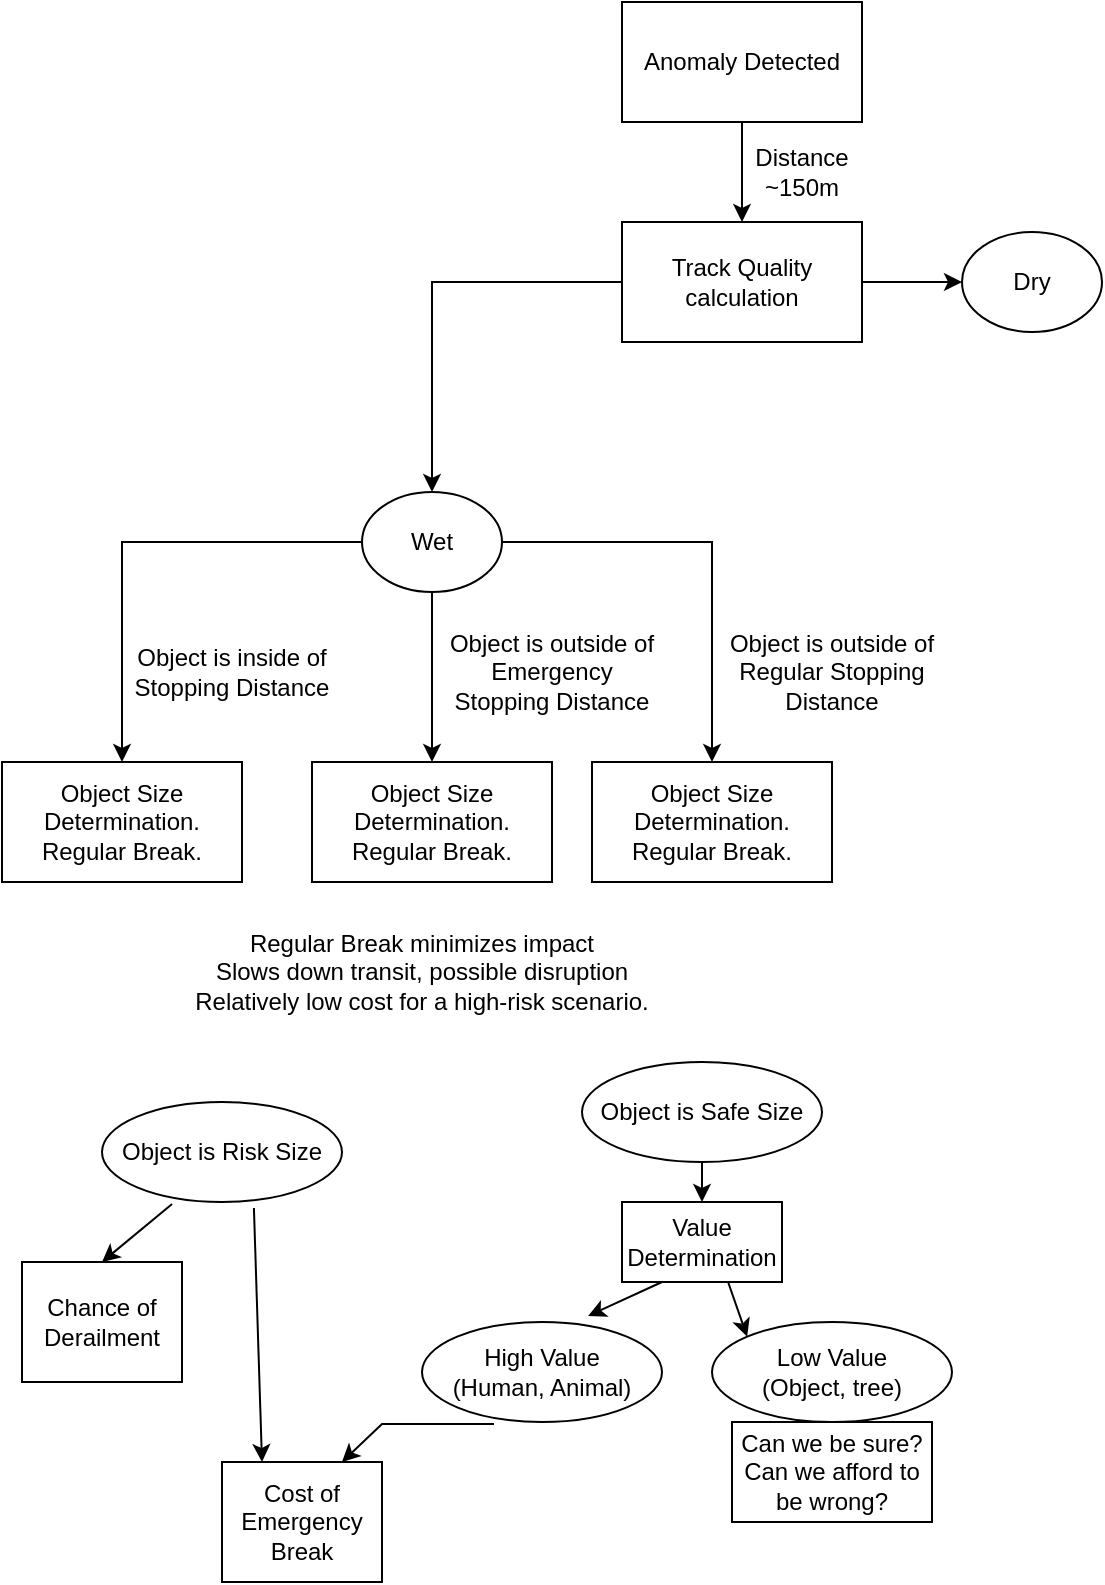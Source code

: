 <mxfile version="21.3.6" type="github">
  <diagram name="Page-1" id="weR-XBLOCwuugeU20dnk">
    <mxGraphModel dx="714" dy="826" grid="1" gridSize="10" guides="1" tooltips="1" connect="1" arrows="1" fold="1" page="1" pageScale="1" pageWidth="850" pageHeight="1100" math="0" shadow="0">
      <root>
        <mxCell id="0" />
        <mxCell id="1" parent="0" />
        <mxCell id="2tfWe79shf1_s9E_tDBz-3" value="" style="edgeStyle=orthogonalEdgeStyle;rounded=0;orthogonalLoop=1;jettySize=auto;html=1;" edge="1" parent="1" source="2tfWe79shf1_s9E_tDBz-1" target="2tfWe79shf1_s9E_tDBz-2">
          <mxGeometry relative="1" as="geometry" />
        </mxCell>
        <mxCell id="2tfWe79shf1_s9E_tDBz-1" value="Anomaly Detected" style="rounded=0;whiteSpace=wrap;html=1;" vertex="1" parent="1">
          <mxGeometry x="320" y="50" width="120" height="60" as="geometry" />
        </mxCell>
        <mxCell id="2tfWe79shf1_s9E_tDBz-7" value="" style="edgeStyle=orthogonalEdgeStyle;rounded=0;orthogonalLoop=1;jettySize=auto;html=1;" edge="1" parent="1" source="2tfWe79shf1_s9E_tDBz-2" target="2tfWe79shf1_s9E_tDBz-5">
          <mxGeometry relative="1" as="geometry" />
        </mxCell>
        <mxCell id="2tfWe79shf1_s9E_tDBz-8" value="" style="edgeStyle=orthogonalEdgeStyle;rounded=0;orthogonalLoop=1;jettySize=auto;html=1;" edge="1" parent="1" source="2tfWe79shf1_s9E_tDBz-2" target="2tfWe79shf1_s9E_tDBz-6">
          <mxGeometry relative="1" as="geometry" />
        </mxCell>
        <mxCell id="2tfWe79shf1_s9E_tDBz-2" value="Track Quality calculation" style="rounded=0;whiteSpace=wrap;html=1;" vertex="1" parent="1">
          <mxGeometry x="320" y="160" width="120" height="60" as="geometry" />
        </mxCell>
        <mxCell id="2tfWe79shf1_s9E_tDBz-11" value="" style="edgeStyle=orthogonalEdgeStyle;rounded=0;orthogonalLoop=1;jettySize=auto;html=1;" edge="1" parent="1" source="2tfWe79shf1_s9E_tDBz-5" target="2tfWe79shf1_s9E_tDBz-10">
          <mxGeometry relative="1" as="geometry" />
        </mxCell>
        <mxCell id="2tfWe79shf1_s9E_tDBz-14" value="" style="edgeStyle=orthogonalEdgeStyle;rounded=0;orthogonalLoop=1;jettySize=auto;html=1;" edge="1" parent="1" source="2tfWe79shf1_s9E_tDBz-5" target="2tfWe79shf1_s9E_tDBz-13">
          <mxGeometry relative="1" as="geometry" />
        </mxCell>
        <mxCell id="2tfWe79shf1_s9E_tDBz-18" value="" style="edgeStyle=orthogonalEdgeStyle;rounded=0;orthogonalLoop=1;jettySize=auto;html=1;" edge="1" parent="1" source="2tfWe79shf1_s9E_tDBz-5" target="2tfWe79shf1_s9E_tDBz-17">
          <mxGeometry relative="1" as="geometry" />
        </mxCell>
        <mxCell id="2tfWe79shf1_s9E_tDBz-5" value="Wet" style="ellipse;whiteSpace=wrap;html=1;" vertex="1" parent="1">
          <mxGeometry x="190" y="295" width="70" height="50" as="geometry" />
        </mxCell>
        <mxCell id="2tfWe79shf1_s9E_tDBz-6" value="Dry" style="ellipse;whiteSpace=wrap;html=1;" vertex="1" parent="1">
          <mxGeometry x="490" y="165" width="70" height="50" as="geometry" />
        </mxCell>
        <mxCell id="2tfWe79shf1_s9E_tDBz-9" value="Distance ~150m" style="text;html=1;strokeColor=none;fillColor=none;align=center;verticalAlign=middle;whiteSpace=wrap;rounded=0;" vertex="1" parent="1">
          <mxGeometry x="380" y="120" width="60" height="30" as="geometry" />
        </mxCell>
        <mxCell id="2tfWe79shf1_s9E_tDBz-10" value="Object Size Determination. Regular Break." style="whiteSpace=wrap;html=1;" vertex="1" parent="1">
          <mxGeometry x="10" y="430" width="120" height="60" as="geometry" />
        </mxCell>
        <mxCell id="2tfWe79shf1_s9E_tDBz-12" value="Object is inside of Stopping Distance" style="text;html=1;strokeColor=none;fillColor=none;align=center;verticalAlign=middle;whiteSpace=wrap;rounded=0;" vertex="1" parent="1">
          <mxGeometry x="70" y="370" width="110" height="30" as="geometry" />
        </mxCell>
        <mxCell id="2tfWe79shf1_s9E_tDBz-13" value="Object Size Determination. Regular Break." style="whiteSpace=wrap;html=1;" vertex="1" parent="1">
          <mxGeometry x="165" y="430" width="120" height="60" as="geometry" />
        </mxCell>
        <mxCell id="2tfWe79shf1_s9E_tDBz-15" value="Object is outside of Emergency Stopping Distance" style="text;html=1;strokeColor=none;fillColor=none;align=center;verticalAlign=middle;whiteSpace=wrap;rounded=0;" vertex="1" parent="1">
          <mxGeometry x="230" y="370" width="110" height="30" as="geometry" />
        </mxCell>
        <mxCell id="2tfWe79shf1_s9E_tDBz-17" value="Object Size Determination. Regular Break." style="whiteSpace=wrap;html=1;" vertex="1" parent="1">
          <mxGeometry x="305" y="430" width="120" height="60" as="geometry" />
        </mxCell>
        <mxCell id="2tfWe79shf1_s9E_tDBz-19" value="Object is outside of Regular Stopping Distance" style="text;html=1;strokeColor=none;fillColor=none;align=center;verticalAlign=middle;whiteSpace=wrap;rounded=0;" vertex="1" parent="1">
          <mxGeometry x="370" y="370" width="110" height="30" as="geometry" />
        </mxCell>
        <mxCell id="2tfWe79shf1_s9E_tDBz-20" value="Regular Break minimizes impact&lt;br&gt;Slows down transit, possible disruption&lt;br&gt;Relatively low cost for a high-risk scenario." style="text;html=1;strokeColor=none;fillColor=none;align=center;verticalAlign=middle;whiteSpace=wrap;rounded=0;" vertex="1" parent="1">
          <mxGeometry x="10" y="490" width="420" height="90" as="geometry" />
        </mxCell>
        <mxCell id="2tfWe79shf1_s9E_tDBz-25" value="Chance of Derailment" style="rounded=0;whiteSpace=wrap;html=1;" vertex="1" parent="1">
          <mxGeometry x="20" y="680" width="80" height="60" as="geometry" />
        </mxCell>
        <mxCell id="2tfWe79shf1_s9E_tDBz-26" value="Cost of Emergency Break" style="rounded=0;whiteSpace=wrap;html=1;" vertex="1" parent="1">
          <mxGeometry x="120" y="780" width="80" height="60" as="geometry" />
        </mxCell>
        <mxCell id="2tfWe79shf1_s9E_tDBz-27" value="Value Determination" style="rounded=0;whiteSpace=wrap;html=1;" vertex="1" parent="1">
          <mxGeometry x="320" y="650" width="80" height="40" as="geometry" />
        </mxCell>
        <mxCell id="2tfWe79shf1_s9E_tDBz-28" value="Object is Risk Size" style="ellipse;whiteSpace=wrap;html=1;" vertex="1" parent="1">
          <mxGeometry x="60" y="600" width="120" height="50" as="geometry" />
        </mxCell>
        <mxCell id="2tfWe79shf1_s9E_tDBz-30" value="Object is Safe Size" style="ellipse;whiteSpace=wrap;html=1;" vertex="1" parent="1">
          <mxGeometry x="300" y="580" width="120" height="50" as="geometry" />
        </mxCell>
        <mxCell id="2tfWe79shf1_s9E_tDBz-31" value="High Value&lt;br&gt;(Human, Animal)" style="ellipse;whiteSpace=wrap;html=1;" vertex="1" parent="1">
          <mxGeometry x="220" y="710" width="120" height="50" as="geometry" />
        </mxCell>
        <mxCell id="2tfWe79shf1_s9E_tDBz-32" value="Low Value&lt;br&gt;(Object, tree)" style="ellipse;whiteSpace=wrap;html=1;" vertex="1" parent="1">
          <mxGeometry x="365" y="710" width="120" height="50" as="geometry" />
        </mxCell>
        <mxCell id="2tfWe79shf1_s9E_tDBz-33" value="Can we be sure?&lt;br&gt;Can we afford to be wrong?" style="rounded=0;whiteSpace=wrap;html=1;" vertex="1" parent="1">
          <mxGeometry x="375" y="760" width="100" height="50" as="geometry" />
        </mxCell>
        <mxCell id="2tfWe79shf1_s9E_tDBz-35" value="" style="endArrow=classic;html=1;rounded=0;exitX=0.3;exitY=1.02;exitDx=0;exitDy=0;exitPerimeter=0;entryX=0.75;entryY=0;entryDx=0;entryDy=0;" edge="1" parent="1" source="2tfWe79shf1_s9E_tDBz-31" target="2tfWe79shf1_s9E_tDBz-26">
          <mxGeometry width="50" height="50" relative="1" as="geometry">
            <mxPoint x="250" y="730" as="sourcePoint" />
            <mxPoint x="300" y="680" as="targetPoint" />
            <Array as="points">
              <mxPoint x="200" y="761" />
            </Array>
          </mxGeometry>
        </mxCell>
        <mxCell id="2tfWe79shf1_s9E_tDBz-36" value="" style="endArrow=classic;html=1;rounded=0;exitX=0.633;exitY=1.06;exitDx=0;exitDy=0;exitPerimeter=0;entryX=0.25;entryY=0;entryDx=0;entryDy=0;" edge="1" parent="1" source="2tfWe79shf1_s9E_tDBz-28" target="2tfWe79shf1_s9E_tDBz-26">
          <mxGeometry width="50" height="50" relative="1" as="geometry">
            <mxPoint x="250" y="730" as="sourcePoint" />
            <mxPoint x="300" y="680" as="targetPoint" />
          </mxGeometry>
        </mxCell>
        <mxCell id="2tfWe79shf1_s9E_tDBz-37" value="" style="endArrow=classic;html=1;rounded=0;exitX=0.292;exitY=1.02;exitDx=0;exitDy=0;exitPerimeter=0;entryX=0.5;entryY=0;entryDx=0;entryDy=0;" edge="1" parent="1" source="2tfWe79shf1_s9E_tDBz-28" target="2tfWe79shf1_s9E_tDBz-25">
          <mxGeometry width="50" height="50" relative="1" as="geometry">
            <mxPoint x="250" y="730" as="sourcePoint" />
            <mxPoint x="300" y="680" as="targetPoint" />
          </mxGeometry>
        </mxCell>
        <mxCell id="2tfWe79shf1_s9E_tDBz-38" value="" style="endArrow=classic;html=1;rounded=0;exitX=0.5;exitY=1;exitDx=0;exitDy=0;entryX=0.5;entryY=0;entryDx=0;entryDy=0;" edge="1" parent="1" source="2tfWe79shf1_s9E_tDBz-30" target="2tfWe79shf1_s9E_tDBz-27">
          <mxGeometry width="50" height="50" relative="1" as="geometry">
            <mxPoint x="250" y="730" as="sourcePoint" />
            <mxPoint x="300" y="680" as="targetPoint" />
          </mxGeometry>
        </mxCell>
        <mxCell id="2tfWe79shf1_s9E_tDBz-39" value="" style="endArrow=classic;html=1;rounded=0;exitX=0.25;exitY=1;exitDx=0;exitDy=0;entryX=0.692;entryY=-0.06;entryDx=0;entryDy=0;entryPerimeter=0;" edge="1" parent="1" source="2tfWe79shf1_s9E_tDBz-27" target="2tfWe79shf1_s9E_tDBz-31">
          <mxGeometry width="50" height="50" relative="1" as="geometry">
            <mxPoint x="250" y="730" as="sourcePoint" />
            <mxPoint x="300" y="680" as="targetPoint" />
          </mxGeometry>
        </mxCell>
        <mxCell id="2tfWe79shf1_s9E_tDBz-40" value="" style="endArrow=classic;html=1;rounded=0;exitX=0.663;exitY=1;exitDx=0;exitDy=0;exitPerimeter=0;entryX=0;entryY=0;entryDx=0;entryDy=0;" edge="1" parent="1" source="2tfWe79shf1_s9E_tDBz-27" target="2tfWe79shf1_s9E_tDBz-32">
          <mxGeometry width="50" height="50" relative="1" as="geometry">
            <mxPoint x="250" y="730" as="sourcePoint" />
            <mxPoint x="300" y="680" as="targetPoint" />
          </mxGeometry>
        </mxCell>
      </root>
    </mxGraphModel>
  </diagram>
</mxfile>
